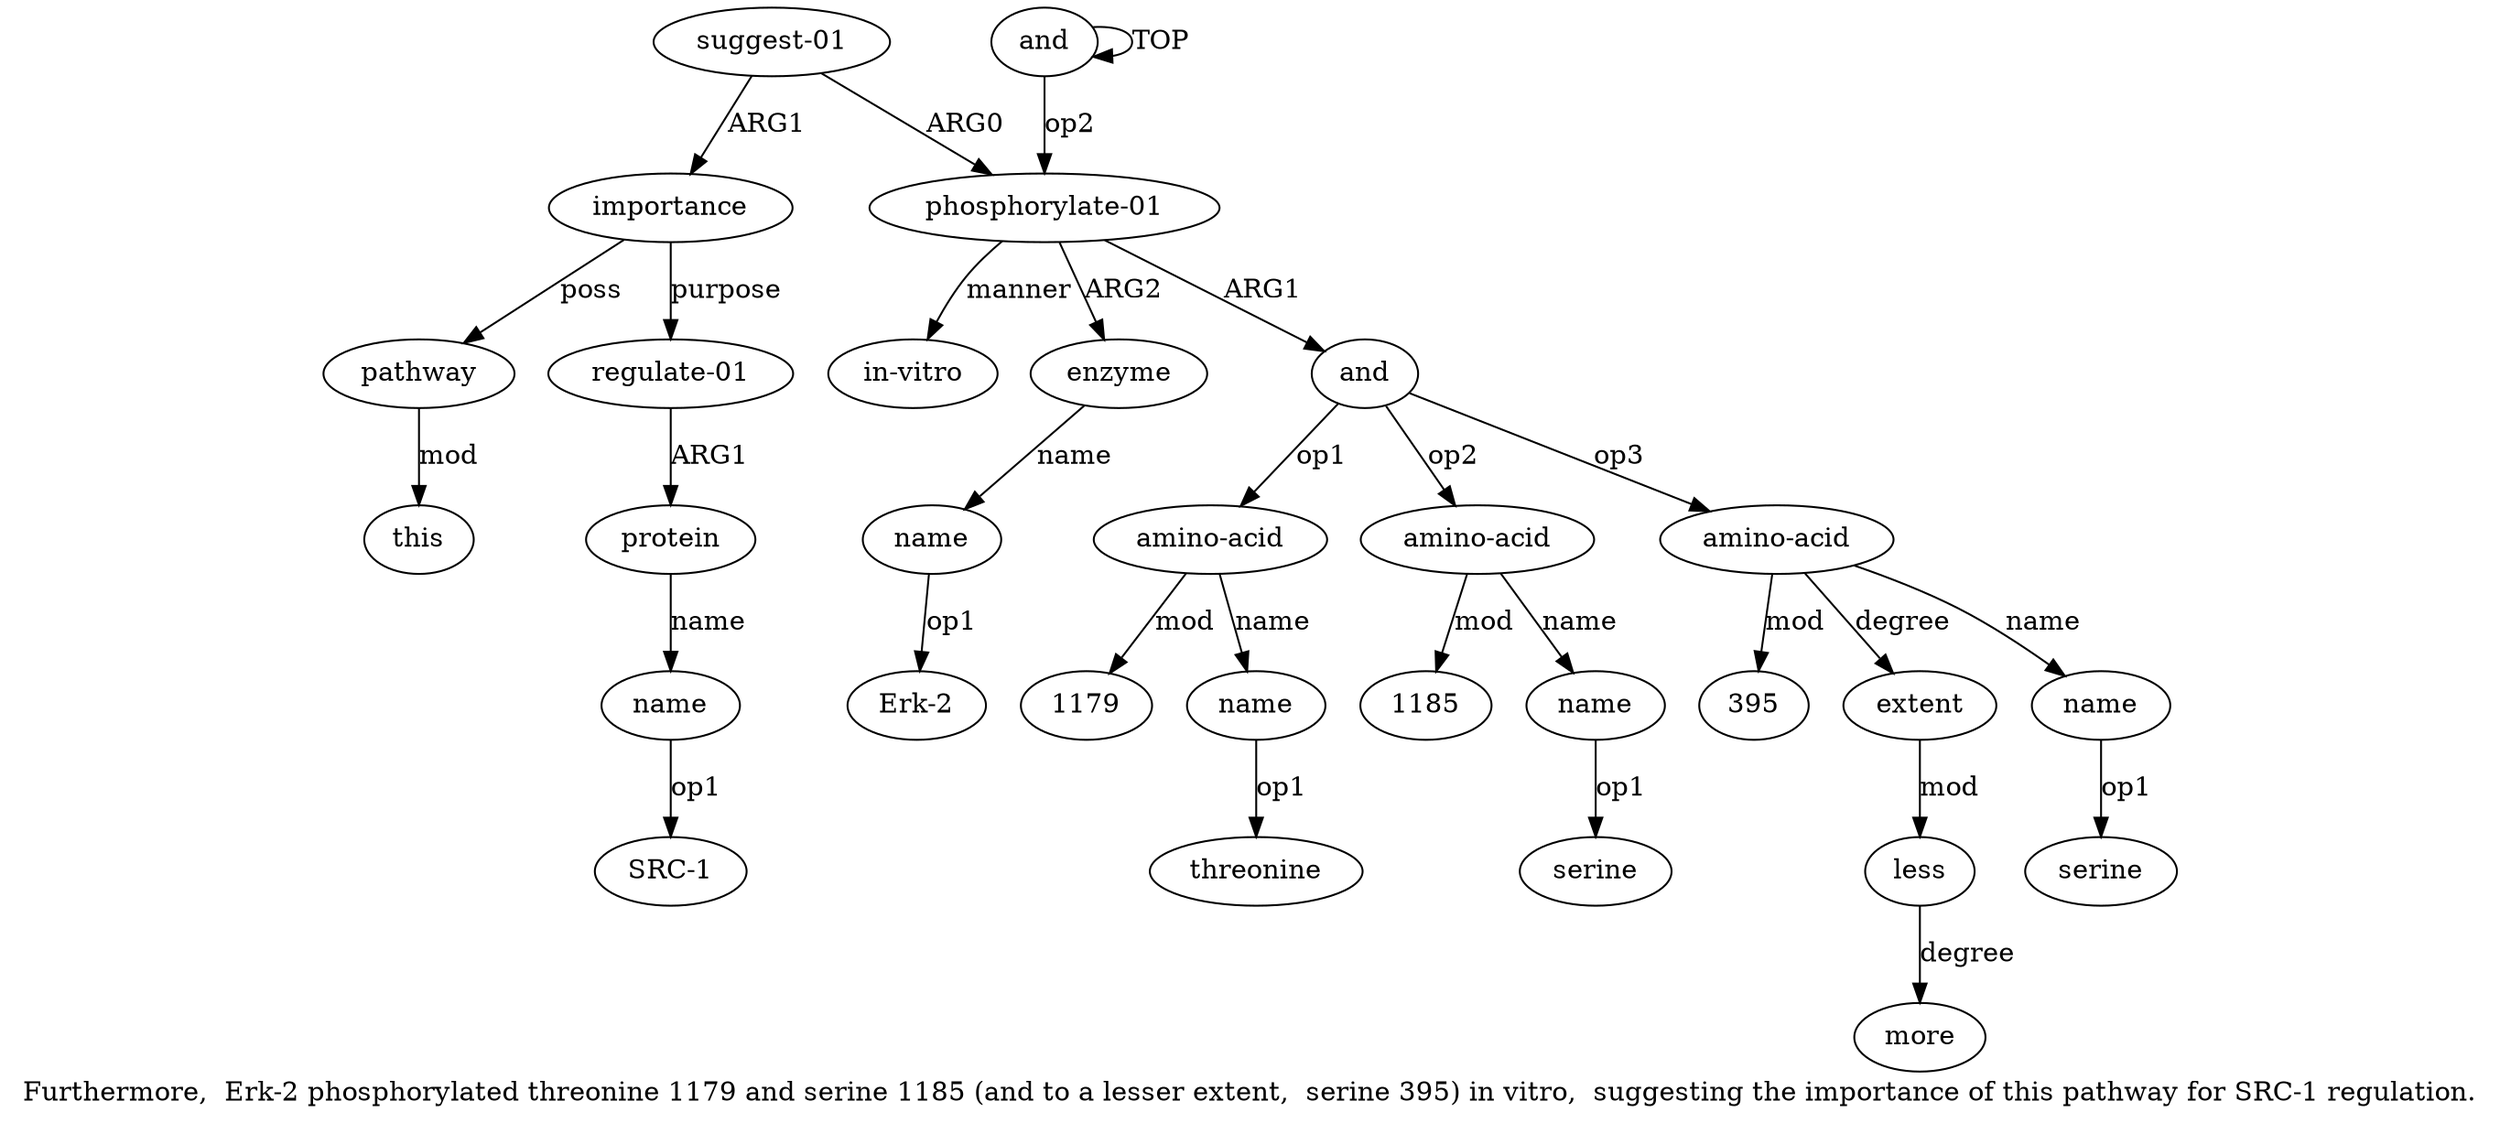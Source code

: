 digraph  {
	graph [label="Furthermore,  Erk-2 phosphorylated threonine 1179 and serine 1185 (and to a lesser extent,  serine 395) in vitro,  suggesting the \
importance of this pathway for SRC-1 regulation."];
	node [label="\N"];
	a20	 [color=black,
		gold_ind=20,
		gold_label=protein,
		label=protein,
		test_ind=20,
		test_label=protein];
	a21	 [color=black,
		gold_ind=21,
		gold_label=name,
		label=name,
		test_ind=21,
		test_label=name];
	a20 -> a21 [key=0,
	color=black,
	gold_label=name,
	label=name,
	test_label=name];
"a21 SRC-1" [color=black,
	gold_ind=-1,
	gold_label="SRC-1",
	label="SRC-1",
	test_ind=-1,
	test_label="SRC-1"];
a21 -> "a21 SRC-1" [key=0,
color=black,
gold_label=op1,
label=op1,
test_label=op1];
"a7 395" [color=black,
gold_ind=-1,
gold_label=395,
label=395,
test_ind=-1,
test_label=395];
"a13 Erk-2" [color=black,
gold_ind=-1,
gold_label="Erk-2",
label="Erk-2",
test_ind=-1,
test_label="Erk-2"];
"a4 threonine" [color=black,
gold_ind=-1,
gold_label=threonine,
label=threonine,
test_ind=-1,
test_label=threonine];
"a6 serine" [color=black,
gold_ind=-1,
gold_label=serine,
label=serine,
test_ind=-1,
test_label=serine];
"a3 1179" [color=black,
gold_ind=-1,
gold_label=1179,
label=1179,
test_ind=-1,
test_label=1179];
"a5 1185" [color=black,
gold_ind=-1,
gold_label=1185,
label=1185,
test_ind=-1,
test_label=1185];
"a8 serine" [color=black,
gold_ind=-1,
gold_label=serine,
label=serine,
test_ind=-1,
test_label=serine];
a15 [color=black,
gold_ind=15,
gold_label="suggest-01",
label="suggest-01",
test_ind=15,
test_label="suggest-01"];
a16 [color=black,
gold_ind=16,
gold_label=importance,
label=importance,
test_ind=16,
test_label=importance];
a15 -> a16 [key=0,
color=black,
gold_label=ARG1,
label=ARG1,
test_label=ARG1];
a1 [color=black,
gold_ind=1,
gold_label="phosphorylate-01",
label="phosphorylate-01",
test_ind=1,
test_label="phosphorylate-01"];
a15 -> a1 [key=0,
color=black,
gold_label=ARG0,
label=ARG0,
test_label=ARG0];
a14 [color=black,
gold_ind=14,
gold_label="in-vitro",
label="in-vitro",
test_ind=14,
test_label="in-vitro"];
a17 [color=black,
gold_ind=17,
gold_label=pathway,
label=pathway,
test_ind=17,
test_label=pathway];
a18 [color=black,
gold_ind=18,
gold_label=this,
label=this,
test_ind=18,
test_label=this];
a17 -> a18 [key=0,
color=black,
gold_label=mod,
label=mod,
test_label=mod];
a16 -> a17 [key=0,
color=black,
gold_label=poss,
label=poss,
test_label=poss];
a19 [color=black,
gold_ind=19,
gold_label="regulate-01",
label="regulate-01",
test_ind=19,
test_label="regulate-01"];
a16 -> a19 [key=0,
color=black,
gold_label=purpose,
label=purpose,
test_label=purpose];
a11 [color=black,
gold_ind=11,
gold_label=more,
label=more,
test_ind=11,
test_label=more];
a10 [color=black,
gold_ind=10,
gold_label=less,
label=less,
test_ind=10,
test_label=less];
a10 -> a11 [key=0,
color=black,
gold_label=degree,
label=degree,
test_label=degree];
a13 [color=black,
gold_ind=13,
gold_label=name,
label=name,
test_ind=13,
test_label=name];
a13 -> "a13 Erk-2" [key=0,
color=black,
gold_label=op1,
label=op1,
test_label=op1];
a12 [color=black,
gold_ind=12,
gold_label=enzyme,
label=enzyme,
test_ind=12,
test_label=enzyme];
a12 -> a13 [key=0,
color=black,
gold_label=name,
label=name,
test_label=name];
a19 -> a20 [key=0,
color=black,
gold_label=ARG1,
label=ARG1,
test_label=ARG1];
a1 -> a14 [key=0,
color=black,
gold_label=manner,
label=manner,
test_label=manner];
a1 -> a12 [key=0,
color=black,
gold_label=ARG2,
label=ARG2,
test_label=ARG2];
a2 [color=black,
gold_ind=2,
gold_label=and,
label=and,
test_ind=2,
test_label=and];
a1 -> a2 [key=0,
color=black,
gold_label=ARG1,
label=ARG1,
test_label=ARG1];
a0 [color=black,
gold_ind=0,
gold_label=and,
label=and,
test_ind=0,
test_label=and];
a0 -> a1 [key=0,
color=black,
gold_label=op2,
label=op2,
test_label=op2];
a0 -> a0 [key=0,
color=black,
gold_label=TOP,
label=TOP,
test_label=TOP];
a3 [color=black,
gold_ind=3,
gold_label="amino-acid",
label="amino-acid",
test_ind=3,
test_label="amino-acid"];
a3 -> "a3 1179" [key=0,
color=black,
gold_label=mod,
label=mod,
test_label=mod];
a4 [color=black,
gold_ind=4,
gold_label=name,
label=name,
test_ind=4,
test_label=name];
a3 -> a4 [key=0,
color=black,
gold_label=name,
label=name,
test_label=name];
a2 -> a3 [key=0,
color=black,
gold_label=op1,
label=op1,
test_label=op1];
a5 [color=black,
gold_ind=5,
gold_label="amino-acid",
label="amino-acid",
test_ind=5,
test_label="amino-acid"];
a2 -> a5 [key=0,
color=black,
gold_label=op2,
label=op2,
test_label=op2];
a7 [color=black,
gold_ind=7,
gold_label="amino-acid",
label="amino-acid",
test_ind=7,
test_label="amino-acid"];
a2 -> a7 [key=0,
color=black,
gold_label=op3,
label=op3,
test_label=op3];
a5 -> "a5 1185" [key=0,
color=black,
gold_label=mod,
label=mod,
test_label=mod];
a6 [color=black,
gold_ind=6,
gold_label=name,
label=name,
test_ind=6,
test_label=name];
a5 -> a6 [key=0,
color=black,
gold_label=name,
label=name,
test_label=name];
a4 -> "a4 threonine" [key=0,
color=black,
gold_label=op1,
label=op1,
test_label=op1];
a7 -> "a7 395" [key=0,
color=black,
gold_label=mod,
label=mod,
test_label=mod];
a9 [color=black,
gold_ind=9,
gold_label=extent,
label=extent,
test_ind=9,
test_label=extent];
a7 -> a9 [key=0,
color=black,
gold_label=degree,
label=degree,
test_label=degree];
a8 [color=black,
gold_ind=8,
gold_label=name,
label=name,
test_ind=8,
test_label=name];
a7 -> a8 [key=0,
color=black,
gold_label=name,
label=name,
test_label=name];
a6 -> "a6 serine" [key=0,
color=black,
gold_label=op1,
label=op1,
test_label=op1];
a9 -> a10 [key=0,
color=black,
gold_label=mod,
label=mod,
test_label=mod];
a8 -> "a8 serine" [key=0,
color=black,
gold_label=op1,
label=op1,
test_label=op1];
}
